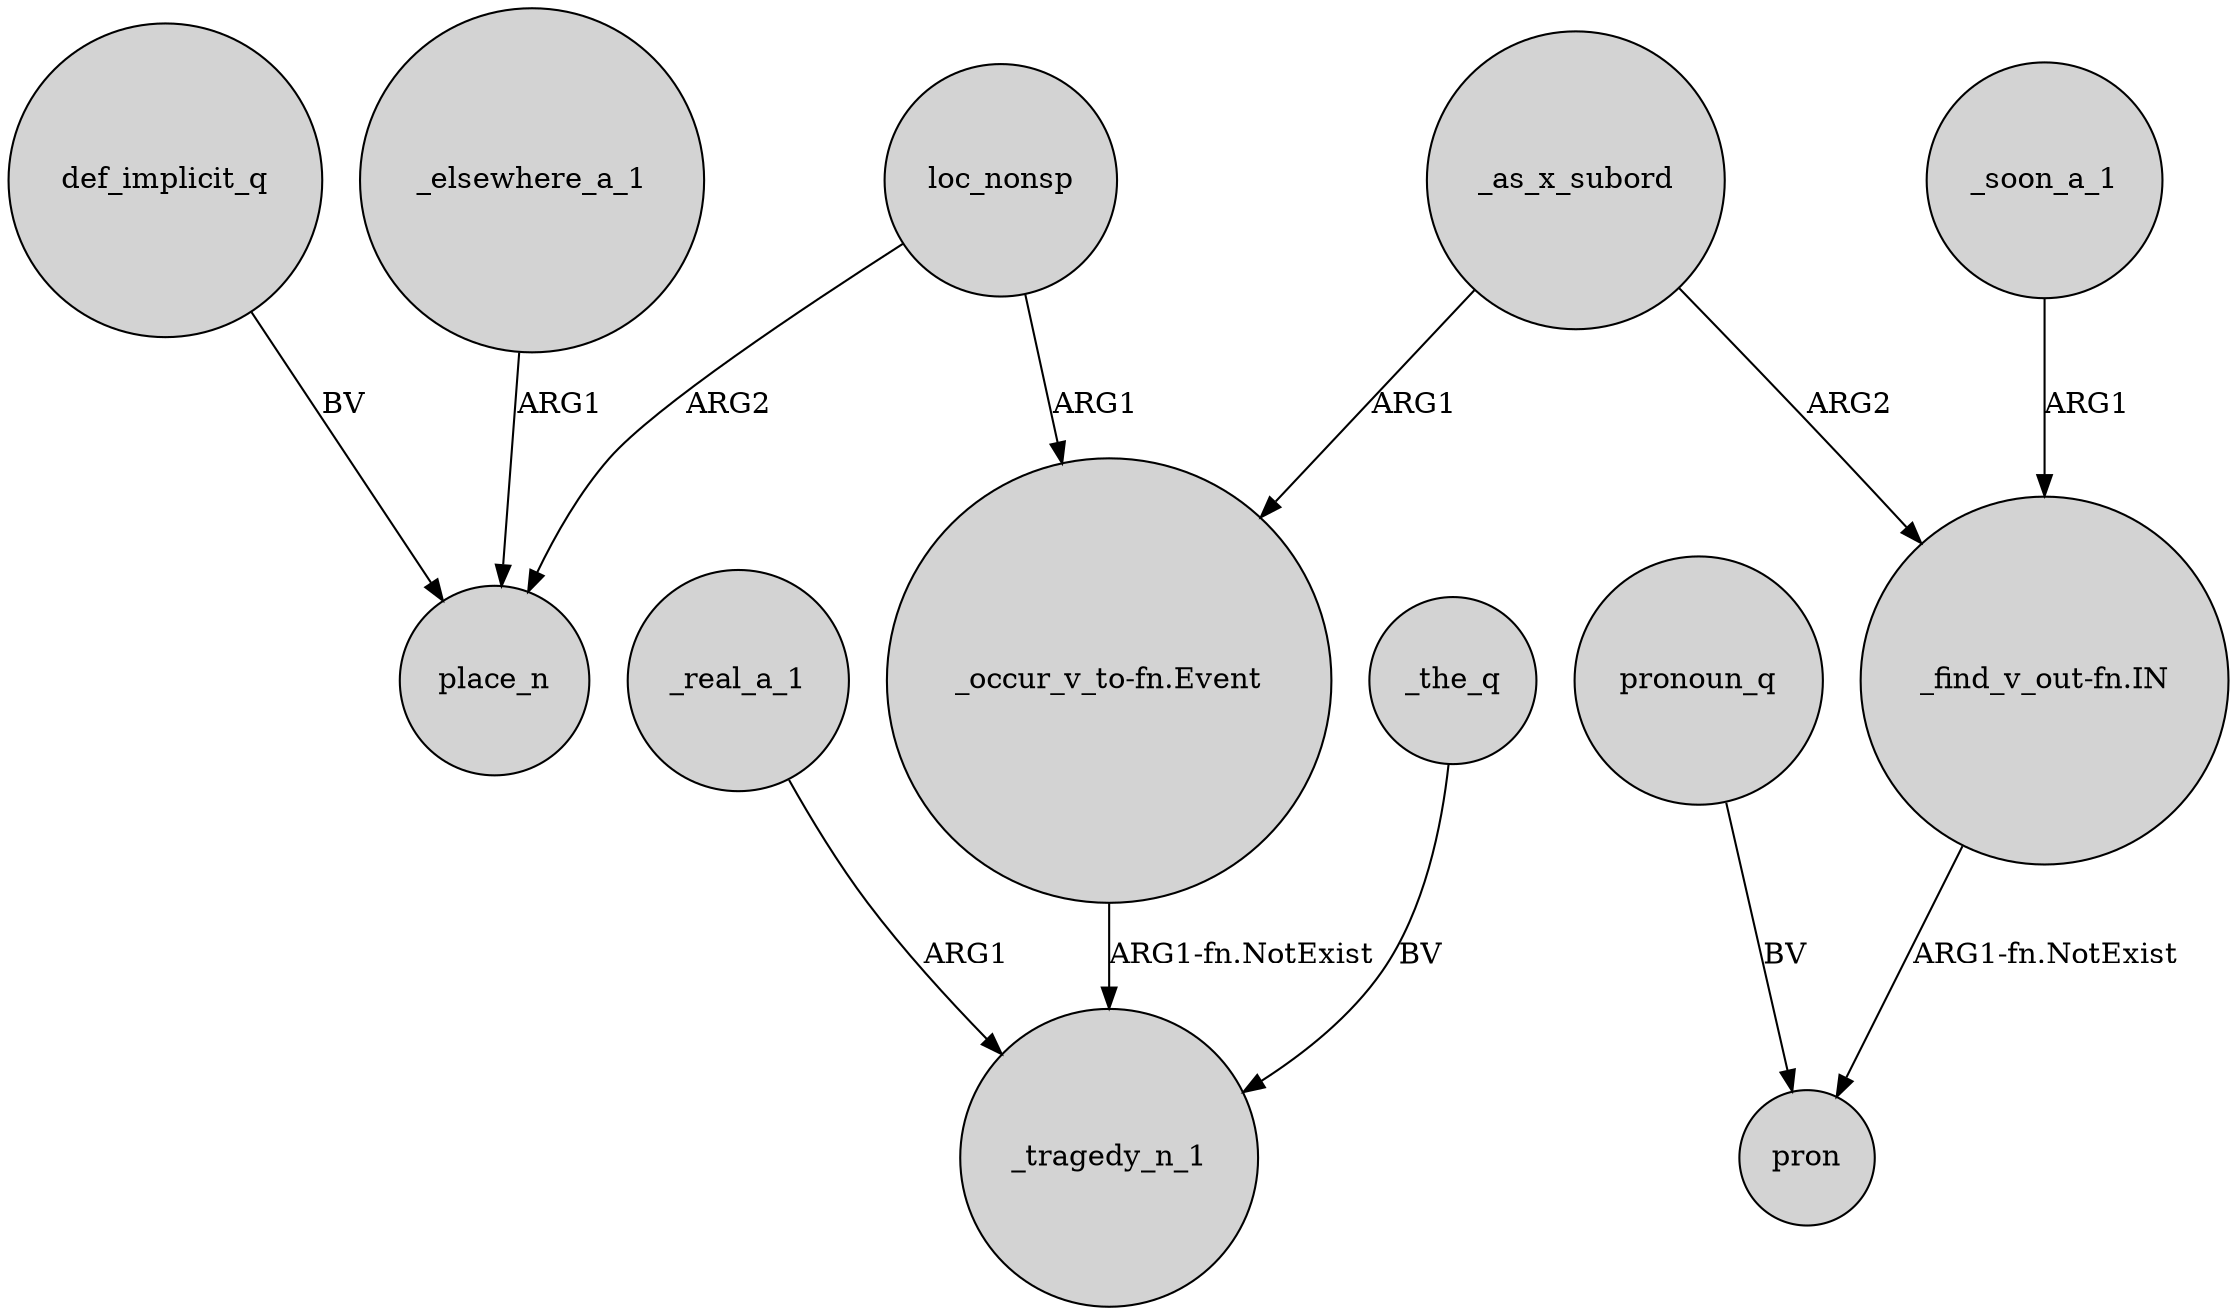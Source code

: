 digraph {
	node [shape=circle style=filled]
	loc_nonsp -> place_n [label=ARG2]
	def_implicit_q -> place_n [label=BV]
	_elsewhere_a_1 -> place_n [label=ARG1]
	_soon_a_1 -> "_find_v_out-fn.IN" [label=ARG1]
	"_find_v_out-fn.IN" -> pron [label="ARG1-fn.NotExist"]
	_as_x_subord -> "_occur_v_to-fn.Event" [label=ARG1]
	loc_nonsp -> "_occur_v_to-fn.Event" [label=ARG1]
	_the_q -> _tragedy_n_1 [label=BV]
	_as_x_subord -> "_find_v_out-fn.IN" [label=ARG2]
	_real_a_1 -> _tragedy_n_1 [label=ARG1]
	"_occur_v_to-fn.Event" -> _tragedy_n_1 [label="ARG1-fn.NotExist"]
	pronoun_q -> pron [label=BV]
}
